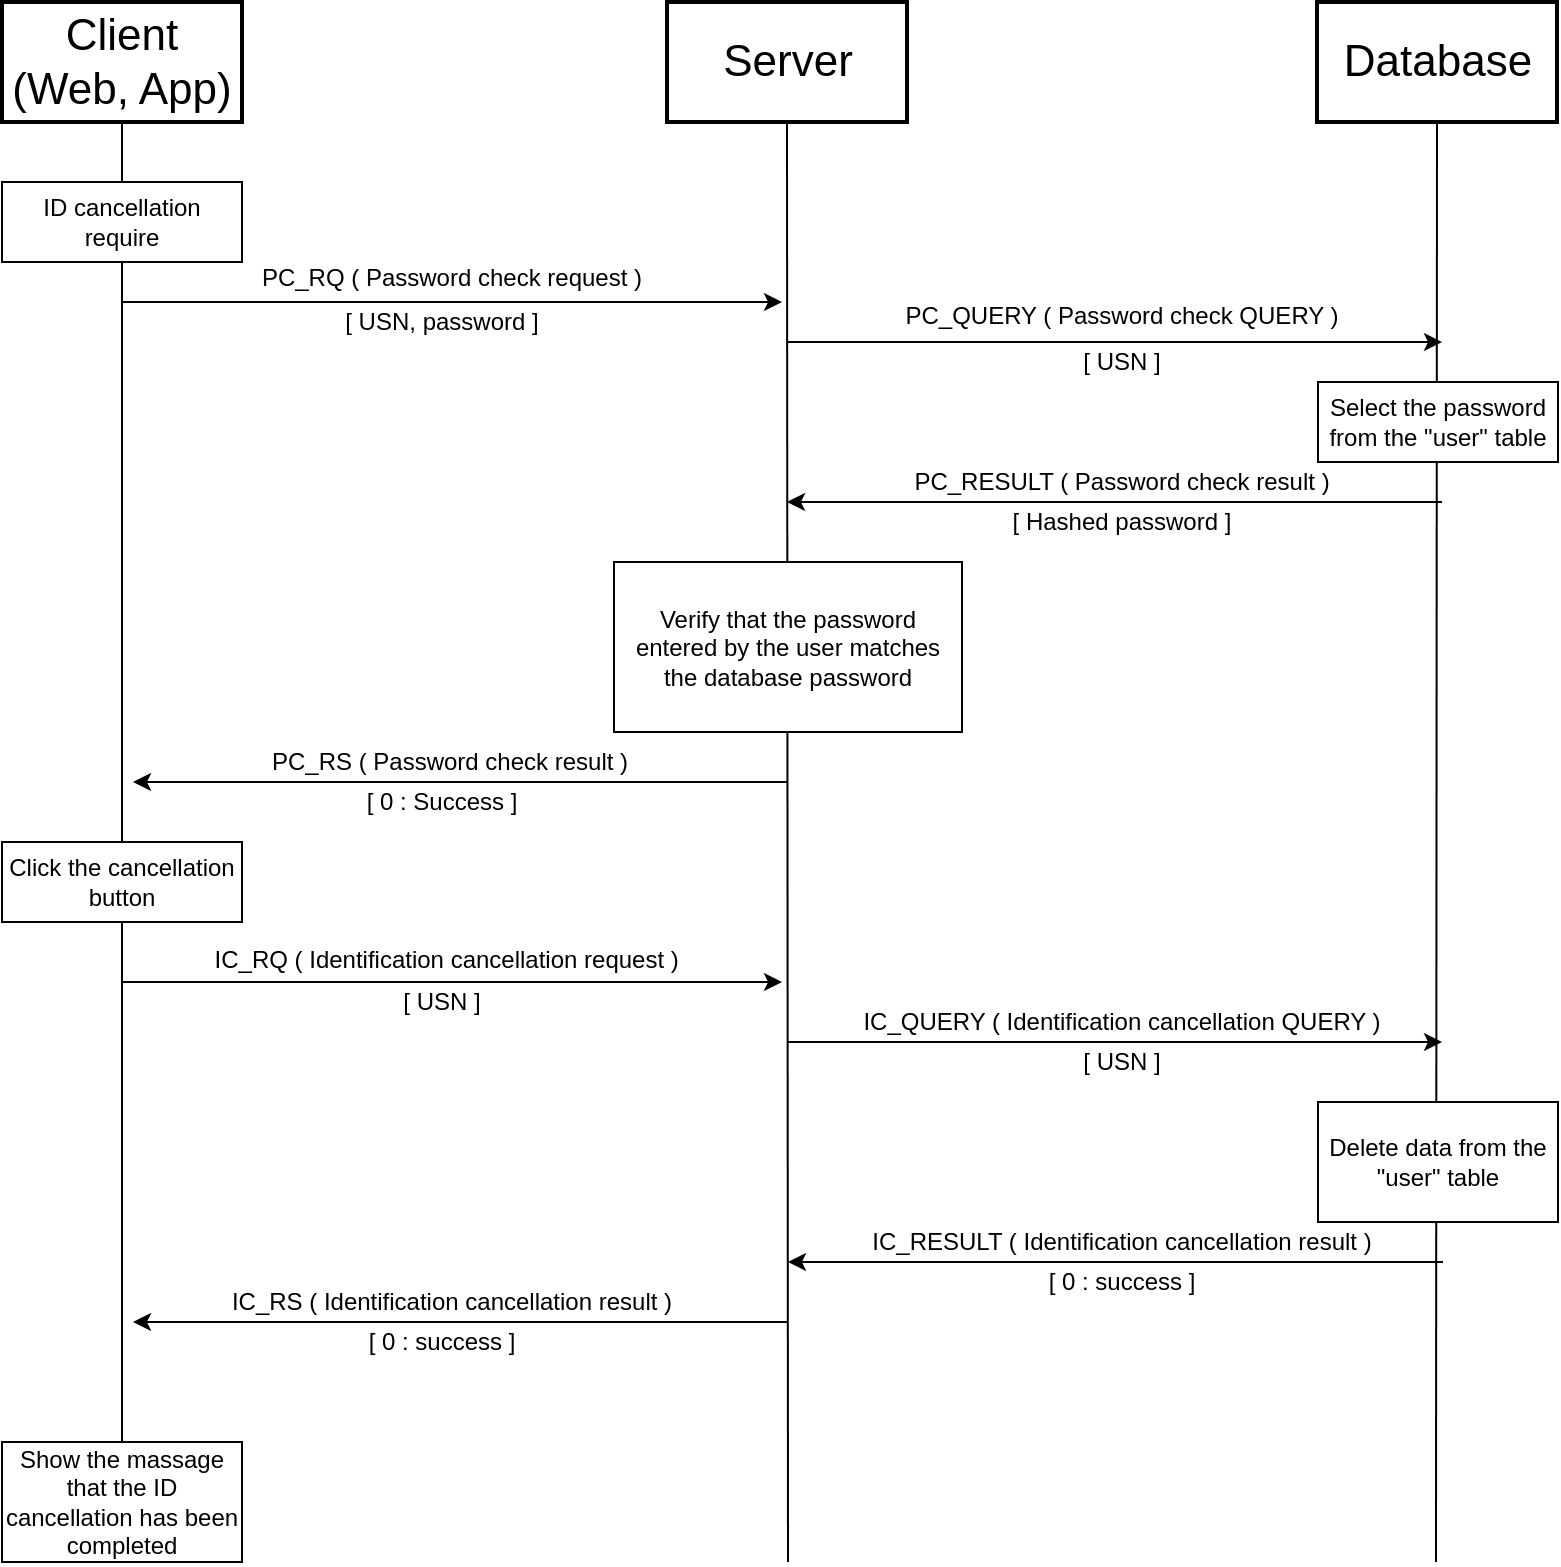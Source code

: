<mxfile version="10.9.8" type="google"><diagram id="-5-YWNSDgVR1r9UAsrq_" name="Page-1"><mxGraphModel dx="1031" dy="456" grid="1" gridSize="10" guides="1" tooltips="1" connect="1" arrows="1" fold="1" page="1" pageScale="1" pageWidth="2339" pageHeight="3300" math="0" shadow="0"><root><mxCell id="0"/><mxCell id="1" parent="0"/><mxCell id="75l6-pGqXJL_v0b-qF5n-1" value="Client&lt;br style=&quot;font-size: 22px;&quot;&gt;(Web, App)" style="rounded=0;whiteSpace=wrap;html=1;strokeWidth=2;fontSize=22;" vertex="1" parent="1"><mxGeometry x="200" y="20" width="120" height="60" as="geometry"/></mxCell><mxCell id="75l6-pGqXJL_v0b-qF5n-2" value="Server" style="rounded=0;whiteSpace=wrap;html=1;strokeWidth=2;fontSize=22;" vertex="1" parent="1"><mxGeometry x="532.5" y="20" width="120" height="60" as="geometry"/></mxCell><mxCell id="75l6-pGqXJL_v0b-qF5n-3" value="Database" style="rounded=0;whiteSpace=wrap;html=1;strokeWidth=2;fontSize=22;" vertex="1" parent="1"><mxGeometry x="857.5" y="20" width="120" height="60" as="geometry"/></mxCell><mxCell id="75l6-pGqXJL_v0b-qF5n-4" value="" style="endArrow=none;html=1;entryX=0.5;entryY=1;entryDx=0;entryDy=0;" edge="1" parent="1" target="75l6-pGqXJL_v0b-qF5n-1"><mxGeometry width="50" height="50" relative="1" as="geometry"><mxPoint x="260" y="800" as="sourcePoint"/><mxPoint x="260" y="110" as="targetPoint"/></mxGeometry></mxCell><mxCell id="75l6-pGqXJL_v0b-qF5n-5" value="" style="endArrow=none;html=1;entryX=0.5;entryY=1;entryDx=0;entryDy=0;" edge="1" parent="1" target="75l6-pGqXJL_v0b-qF5n-2"><mxGeometry width="50" height="50" relative="1" as="geometry"><mxPoint x="593" y="800" as="sourcePoint"/><mxPoint x="360" y="120" as="targetPoint"/></mxGeometry></mxCell><mxCell id="75l6-pGqXJL_v0b-qF5n-6" value="" style="endArrow=none;html=1;exitX=0.5;exitY=1;exitDx=0;exitDy=0;" edge="1" parent="1" source="75l6-pGqXJL_v0b-qF5n-3"><mxGeometry width="50" height="50" relative="1" as="geometry"><mxPoint x="917.647" y="79.765" as="sourcePoint"/><mxPoint x="917" y="800" as="targetPoint"/></mxGeometry></mxCell><mxCell id="75l6-pGqXJL_v0b-qF5n-8" value="ID cancellation require" style="rounded=0;whiteSpace=wrap;html=1;" vertex="1" parent="1"><mxGeometry x="200" y="110" width="120" height="40" as="geometry"/></mxCell><mxCell id="75l6-pGqXJL_v0b-qF5n-10" value="" style="endArrow=classic;html=1;" edge="1" parent="1"><mxGeometry width="50" height="50" relative="1" as="geometry"><mxPoint x="260" y="170" as="sourcePoint"/><mxPoint x="590" y="170" as="targetPoint"/></mxGeometry></mxCell><mxCell id="75l6-pGqXJL_v0b-qF5n-11" value="" style="endArrow=classic;html=1;" edge="1" parent="1"><mxGeometry width="50" height="50" relative="1" as="geometry"><mxPoint x="592.5" y="190" as="sourcePoint"/><mxPoint x="920" y="190" as="targetPoint"/></mxGeometry></mxCell><mxCell id="75l6-pGqXJL_v0b-qF5n-12" value="[ USN, password ]" style="text;html=1;strokeColor=none;fillColor=none;align=center;verticalAlign=middle;whiteSpace=wrap;rounded=0;" vertex="1" parent="1"><mxGeometry x="310" y="170" width="220" height="20" as="geometry"/></mxCell><mxCell id="75l6-pGqXJL_v0b-qF5n-13" value="[ USN ]" style="text;html=1;strokeColor=none;fillColor=none;align=center;verticalAlign=middle;whiteSpace=wrap;rounded=0;" vertex="1" parent="1"><mxGeometry x="650" y="190" width="220" height="20" as="geometry"/></mxCell><mxCell id="75l6-pGqXJL_v0b-qF5n-14" value="&lt;span style=&quot;white-space: normal&quot;&gt;Select the password from the &quot;user&quot; table&lt;/span&gt;" style="rounded=0;whiteSpace=wrap;html=1;" vertex="1" parent="1"><mxGeometry x="858" y="210" width="120" height="40" as="geometry"/></mxCell><mxCell id="75l6-pGqXJL_v0b-qF5n-15" value="" style="endArrow=classic;html=1;" edge="1" parent="1"><mxGeometry width="50" height="50" relative="1" as="geometry"><mxPoint x="920" y="270" as="sourcePoint"/><mxPoint x="592.5" y="270" as="targetPoint"/></mxGeometry></mxCell><mxCell id="75l6-pGqXJL_v0b-qF5n-16" value="[ Hashed password ]" style="text;html=1;strokeColor=none;fillColor=none;align=center;verticalAlign=middle;whiteSpace=wrap;rounded=0;" vertex="1" parent="1"><mxGeometry x="640" y="270" width="240" height="20" as="geometry"/></mxCell><mxCell id="75l6-pGqXJL_v0b-qF5n-18" value="Verify that the password entered by the user matches the database password" style="rounded=0;whiteSpace=wrap;html=1;" vertex="1" parent="1"><mxGeometry x="506" y="300" width="174" height="85" as="geometry"/></mxCell><mxCell id="75l6-pGqXJL_v0b-qF5n-19" value="" style="endArrow=classic;html=1;" edge="1" parent="1"><mxGeometry width="50" height="50" relative="1" as="geometry"><mxPoint x="593" y="410" as="sourcePoint"/><mxPoint x="265.5" y="410" as="targetPoint"/></mxGeometry></mxCell><mxCell id="75l6-pGqXJL_v0b-qF5n-20" value="[ 0 : Success ]" style="text;html=1;strokeColor=none;fillColor=none;align=center;verticalAlign=middle;whiteSpace=wrap;rounded=0;" vertex="1" parent="1"><mxGeometry x="320" y="410" width="200" height="20" as="geometry"/></mxCell><mxCell id="75l6-pGqXJL_v0b-qF5n-21" value="Click the cancellation button" style="rounded=0;whiteSpace=wrap;html=1;" vertex="1" parent="1"><mxGeometry x="200" y="440" width="120" height="40" as="geometry"/></mxCell><mxCell id="75l6-pGqXJL_v0b-qF5n-25" value="" style="endArrow=classic;html=1;" edge="1" parent="1"><mxGeometry width="50" height="50" relative="1" as="geometry"><mxPoint x="260" y="510" as="sourcePoint"/><mxPoint x="590" y="510" as="targetPoint"/></mxGeometry></mxCell><mxCell id="75l6-pGqXJL_v0b-qF5n-26" value="" style="endArrow=classic;html=1;" edge="1" parent="1"><mxGeometry width="50" height="50" relative="1" as="geometry"><mxPoint x="593" y="540" as="sourcePoint"/><mxPoint x="920" y="540" as="targetPoint"/></mxGeometry></mxCell><mxCell id="75l6-pGqXJL_v0b-qF5n-30" value="" style="endArrow=classic;html=1;" edge="1" parent="1"><mxGeometry width="50" height="50" relative="1" as="geometry"><mxPoint x="920.5" y="650" as="sourcePoint"/><mxPoint x="593" y="650" as="targetPoint"/></mxGeometry></mxCell><mxCell id="75l6-pGqXJL_v0b-qF5n-31" value="" style="endArrow=classic;html=1;" edge="1" parent="1"><mxGeometry width="50" height="50" relative="1" as="geometry"><mxPoint x="593" y="680" as="sourcePoint"/><mxPoint x="265.5" y="680" as="targetPoint"/></mxGeometry></mxCell><mxCell id="75l6-pGqXJL_v0b-qF5n-32" value="Delete data from the &quot;user&quot; table" style="rounded=0;whiteSpace=wrap;html=1;" vertex="1" parent="1"><mxGeometry x="858" y="570" width="120" height="60" as="geometry"/></mxCell><mxCell id="75l6-pGqXJL_v0b-qF5n-33" value="[ USN ]" style="text;html=1;strokeColor=none;fillColor=none;align=center;verticalAlign=middle;whiteSpace=wrap;rounded=0;" vertex="1" parent="1"><mxGeometry x="380" y="510" width="80" height="20" as="geometry"/></mxCell><mxCell id="75l6-pGqXJL_v0b-qF5n-34" value="[ USN ]" style="text;html=1;strokeColor=none;fillColor=none;align=center;verticalAlign=middle;whiteSpace=wrap;rounded=0;" vertex="1" parent="1"><mxGeometry x="720" y="540" width="80" height="20" as="geometry"/></mxCell><mxCell id="75l6-pGqXJL_v0b-qF5n-35" value="[ 0 : success ]" style="text;html=1;strokeColor=none;fillColor=none;align=center;verticalAlign=middle;whiteSpace=wrap;rounded=0;" vertex="1" parent="1"><mxGeometry x="680" y="650" width="160" height="20" as="geometry"/></mxCell><mxCell id="75l6-pGqXJL_v0b-qF5n-36" value="[ 0 : success ]" style="text;html=1;strokeColor=none;fillColor=none;align=center;verticalAlign=middle;whiteSpace=wrap;rounded=0;" vertex="1" parent="1"><mxGeometry x="340" y="680" width="160" height="20" as="geometry"/></mxCell><mxCell id="75l6-pGqXJL_v0b-qF5n-37" value="PC_RQ ( Password check request )" style="text;html=1;strokeColor=none;fillColor=none;align=center;verticalAlign=middle;whiteSpace=wrap;rounded=0;" vertex="1" parent="1"><mxGeometry x="295" y="144" width="260" height="27" as="geometry"/></mxCell><mxCell id="75l6-pGqXJL_v0b-qF5n-39" value="&lt;span style=&quot;font-family: &amp;#34;helvetica&amp;#34; , &amp;#34;arial&amp;#34; , sans-serif ; font-size: 0px ; white-space: nowrap&quot;&gt;%3CmxGraphModel%3E%3Croot%3E%3CmxCell%20id%3D%220%22%2F%3E%3CmxCell%20id%3D%221%22%20parent%3D%220%22%2F%3E%3CmxCell%20id%3D%222%22%20value%3D%22PC_QUERY%20(%20Password%20check%20QUERY%20)%22%20style%3D%22text%3Bhtml%3D1%3BstrokeColor%3Dnone%3BfillColor%3Dnone%3Balign%3Dcenter%3BverticalAlign%3Dmiddle%3BwhiteSpace%3Dwrap%3Brounded%3D0%3BfontStyle%3D0%22%20vertex%3D%221%22%20parent%3D%221%22%3E%3CmxGeometry%20x%3D%22640%22%20y%3D%22180%22%20width%3D%22240%22%20height%3D%2220%22%20as%3D%22geometry%22%2F%3E%3C%2FmxCell%3E%3C%2Froot%3E%3C%2FmxGraphModel%3E&lt;/span&gt;" style="text;html=1;strokeColor=none;fillColor=none;align=center;verticalAlign=middle;whiteSpace=wrap;rounded=0;" vertex="1" parent="1"><mxGeometry x="740" y="170" width="40" height="20" as="geometry"/></mxCell><mxCell id="75l6-pGqXJL_v0b-qF5n-40" value="PC_QUERY ( Password check QUERY )" style="text;html=1;strokeColor=none;fillColor=none;align=center;verticalAlign=middle;whiteSpace=wrap;rounded=0;fontStyle=0" vertex="1" parent="1"><mxGeometry x="640" y="166.5" width="240" height="20" as="geometry"/></mxCell><mxCell id="75l6-pGqXJL_v0b-qF5n-41" value="PC_RESULT ( Password check result )" style="text;html=1;strokeColor=none;fillColor=none;align=center;verticalAlign=middle;whiteSpace=wrap;rounded=0;" vertex="1" parent="1"><mxGeometry x="610" y="250" width="300" height="20" as="geometry"/></mxCell><mxCell id="75l6-pGqXJL_v0b-qF5n-42" value="PC_RS ( Password check result )" style="text;html=1;strokeColor=none;fillColor=none;align=center;verticalAlign=middle;whiteSpace=wrap;rounded=0;" vertex="1" parent="1"><mxGeometry x="318" y="390" width="212" height="20" as="geometry"/></mxCell><mxCell id="75l6-pGqXJL_v0b-qF5n-44" value="IC_RQ&amp;nbsp;( Identification cancellation request )&amp;nbsp;" style="text;html=1;strokeColor=none;fillColor=none;align=center;verticalAlign=middle;whiteSpace=wrap;rounded=0;" vertex="1" parent="1"><mxGeometry x="258" y="490" width="332" height="17" as="geometry"/></mxCell><mxCell id="75l6-pGqXJL_v0b-qF5n-45" value="IC_QUERY ( Identification cancellation QUERY )" style="text;html=1;strokeColor=none;fillColor=none;align=center;verticalAlign=middle;whiteSpace=wrap;rounded=0;" vertex="1" parent="1"><mxGeometry x="620" y="520" width="280" height="20" as="geometry"/></mxCell><mxCell id="75l6-pGqXJL_v0b-qF5n-46" value="IC_RESULT ( Identification cancellation result )" style="text;html=1;strokeColor=none;fillColor=none;align=center;verticalAlign=middle;whiteSpace=wrap;rounded=0;" vertex="1" parent="1"><mxGeometry x="620" y="630" width="280" height="20" as="geometry"/></mxCell><mxCell id="75l6-pGqXJL_v0b-qF5n-47" value="IC_RS ( Identification cancellation result )" style="text;html=1;strokeColor=none;fillColor=none;align=center;verticalAlign=middle;whiteSpace=wrap;rounded=0;" vertex="1" parent="1"><mxGeometry x="285" y="660" width="280" height="20" as="geometry"/></mxCell><mxCell id="75l6-pGqXJL_v0b-qF5n-48" value="&lt;span style=&quot;white-space: normal&quot;&gt;Show the massage that the ID cancellation has been completed&lt;/span&gt;" style="rounded=0;whiteSpace=wrap;html=1;" vertex="1" parent="1"><mxGeometry x="200" y="740" width="120" height="60" as="geometry"/></mxCell></root></mxGraphModel></diagram></mxfile>
